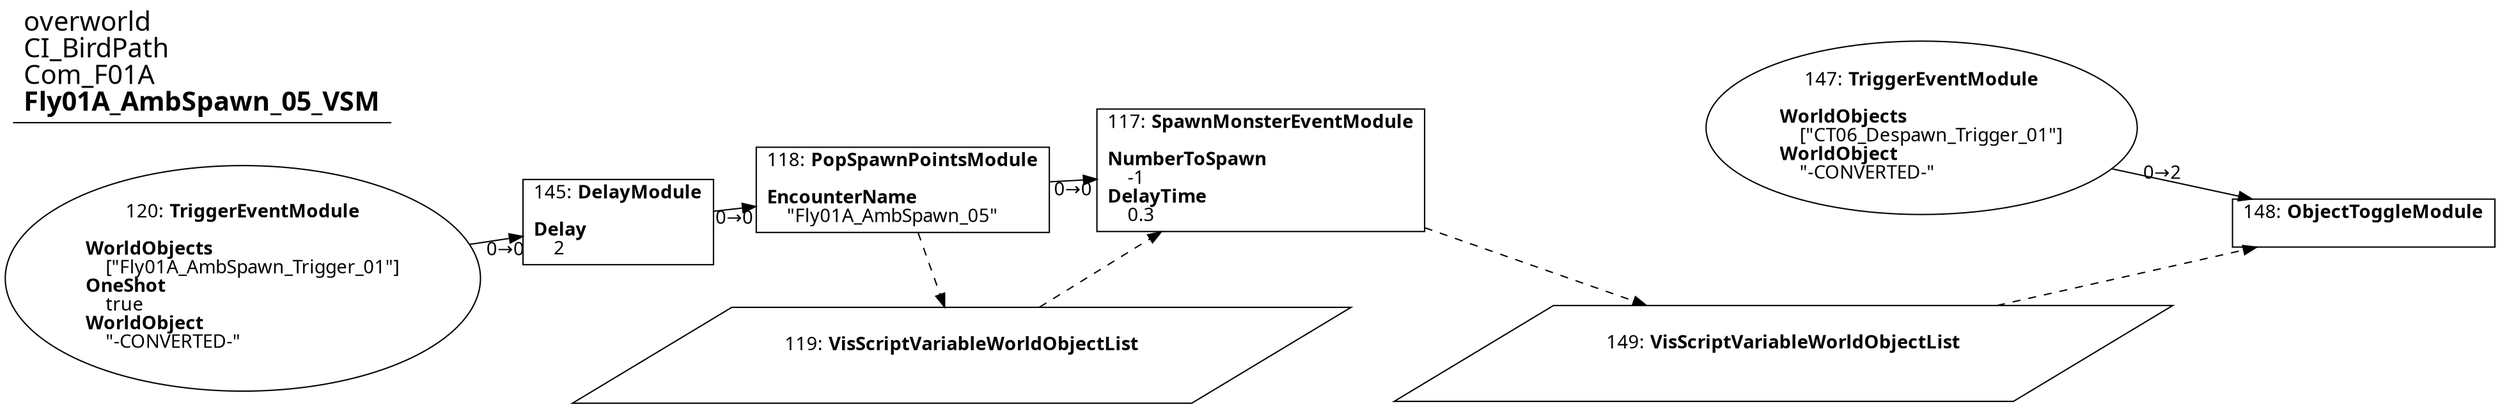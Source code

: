 digraph {
    layout = fdp;
    overlap = prism;
    sep = "+16";
    splines = spline;

    node [ shape = box ];

    graph [ fontname = "Segoe UI" ];
    node [ fontname = "Segoe UI" ];
    edge [ fontname = "Segoe UI" ];

    117 [ label = <117: <b>SpawnMonsterEventModule</b><br/><br/><b>NumberToSpawn</b><br align="left"/>    -1<br align="left"/><b>DelayTime</b><br align="left"/>    0.3<br align="left"/>> ];
    117 [ pos = "0.47900003,-2.5660002!" ];
    119 -> 117 [ style = dashed ];
    117 -> 149 [ style = dashed ];

    118 [ label = <118: <b>PopSpawnPointsModule</b><br/><br/><b>EncounterName</b><br align="left"/>    &quot;Fly01A_AmbSpawn_05&quot;<br align="left"/>> ];
    118 [ pos = "0.022000002,-2.5660002!" ];
    118 -> 117 [ label = "0→0" ];
    118 -> 119 [ style = dashed ];

    119 [ label = <119: <b>VisScriptVariableWorldObjectList</b><br/><br/>> ];
    119 [ shape = parallelogram ]
    119 [ pos = "0.27600002,-2.686!" ];

    120 [ label = <120: <b>TriggerEventModule</b><br/><br/><b>WorldObjects</b><br align="left"/>    [&quot;Fly01A_AmbSpawn_Trigger_01&quot;]<br align="left"/><b>OneShot</b><br align="left"/>    true<br align="left"/><b>WorldObject</b><br align="left"/>    &quot;-CONVERTED-&quot;<br align="left"/>> ];
    120 [ shape = oval ]
    120 [ pos = "-0.37500003,-2.5660002!" ];
    120 -> 145 [ label = "0→0" ];

    145 [ label = <145: <b>DelayModule</b><br/><br/><b>Delay</b><br align="left"/>    2<br align="left"/>> ];
    145 [ pos = "-0.126,-2.5660002!" ];
    145 -> 118 [ label = "0→0" ];

    147 [ label = <147: <b>TriggerEventModule</b><br/><br/><b>WorldObjects</b><br align="left"/>    [&quot;CT06_Despawn_Trigger_01&quot;]<br align="left"/><b>WorldObject</b><br align="left"/>    &quot;-CONVERTED-&quot;<br align="left"/>> ];
    147 [ shape = oval ]
    147 [ pos = "0.81700003,-2.5240002!" ];
    147 -> 148 [ label = "0→2" ];

    148 [ label = <148: <b>ObjectToggleModule</b><br/><br/>> ];
    148 [ pos = "1.0810001,-2.594!" ];
    149 -> 148 [ style = dashed ];

    149 [ label = <149: <b>VisScriptVariableWorldObjectList</b><br/><br/>> ];
    149 [ shape = parallelogram ]
    149 [ pos = "0.82400006,-2.7740002!" ];

    title [ pos = "-0.37600002,-2.523!" ];
    title [ shape = underline ];
    title [ label = <<font point-size="20">overworld<br align="left"/>CI_BirdPath<br align="left"/>Com_F01A<br align="left"/><b>Fly01A_AmbSpawn_05_VSM</b><br align="left"/></font>> ];
}
